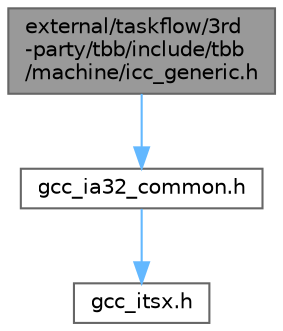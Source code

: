 digraph "external/taskflow/3rd-party/tbb/include/tbb/machine/icc_generic.h"
{
 // LATEX_PDF_SIZE
  bgcolor="transparent";
  edge [fontname=Helvetica,fontsize=10,labelfontname=Helvetica,labelfontsize=10];
  node [fontname=Helvetica,fontsize=10,shape=box,height=0.2,width=0.4];
  Node1 [id="Node000001",label="external/taskflow/3rd\l-party/tbb/include/tbb\l/machine/icc_generic.h",height=0.2,width=0.4,color="gray40", fillcolor="grey60", style="filled", fontcolor="black",tooltip=" "];
  Node1 -> Node2 [id="edge1_Node000001_Node000002",color="steelblue1",style="solid",tooltip=" "];
  Node2 [id="Node000002",label="gcc_ia32_common.h",height=0.2,width=0.4,color="grey40", fillcolor="white", style="filled",URL="$gcc__ia32__common_8h.html",tooltip=" "];
  Node2 -> Node3 [id="edge2_Node000002_Node000003",color="steelblue1",style="solid",tooltip=" "];
  Node3 [id="Node000003",label="gcc_itsx.h",height=0.2,width=0.4,color="grey40", fillcolor="white", style="filled",URL="$gcc__itsx_8h.html",tooltip=" "];
}
